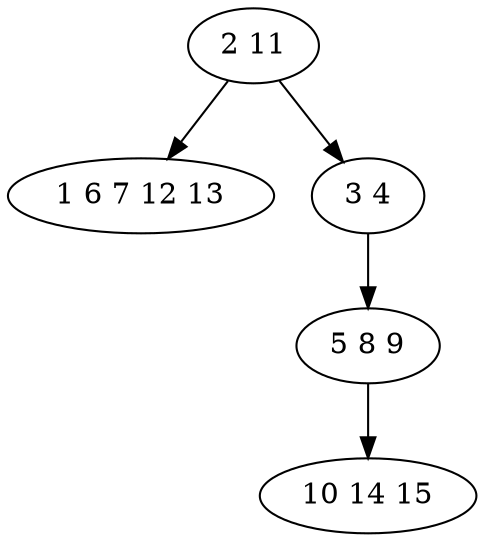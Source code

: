 digraph true_tree {
	"0" -> "1"
	"0" -> "2"
	"2" -> "3"
	"3" -> "4"
	"0" [label="2 11"];
	"1" [label="1 6 7 12 13"];
	"2" [label="3 4"];
	"3" [label="5 8 9"];
	"4" [label="10 14 15"];
}
